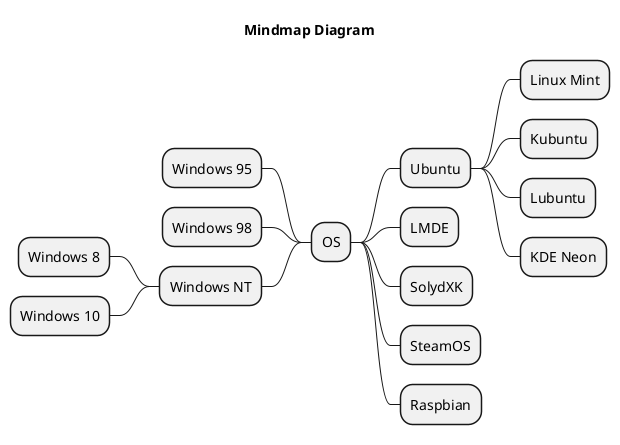 @startmindmap

!if %variable_exists("$THEME")
title Mindmap Diagram - $THEME theme
!else
title Mindmap Diagram
!endif

+ OS
++ Ubuntu
+++ Linux Mint
+++ Kubuntu
+++ Lubuntu
+++ KDE Neon
++ LMDE
++ SolydXK
++ SteamOS
++ Raspbian
-- Windows 95
-- Windows 98
-- Windows NT
--- Windows 8
--- Windows 10

@endmindmap